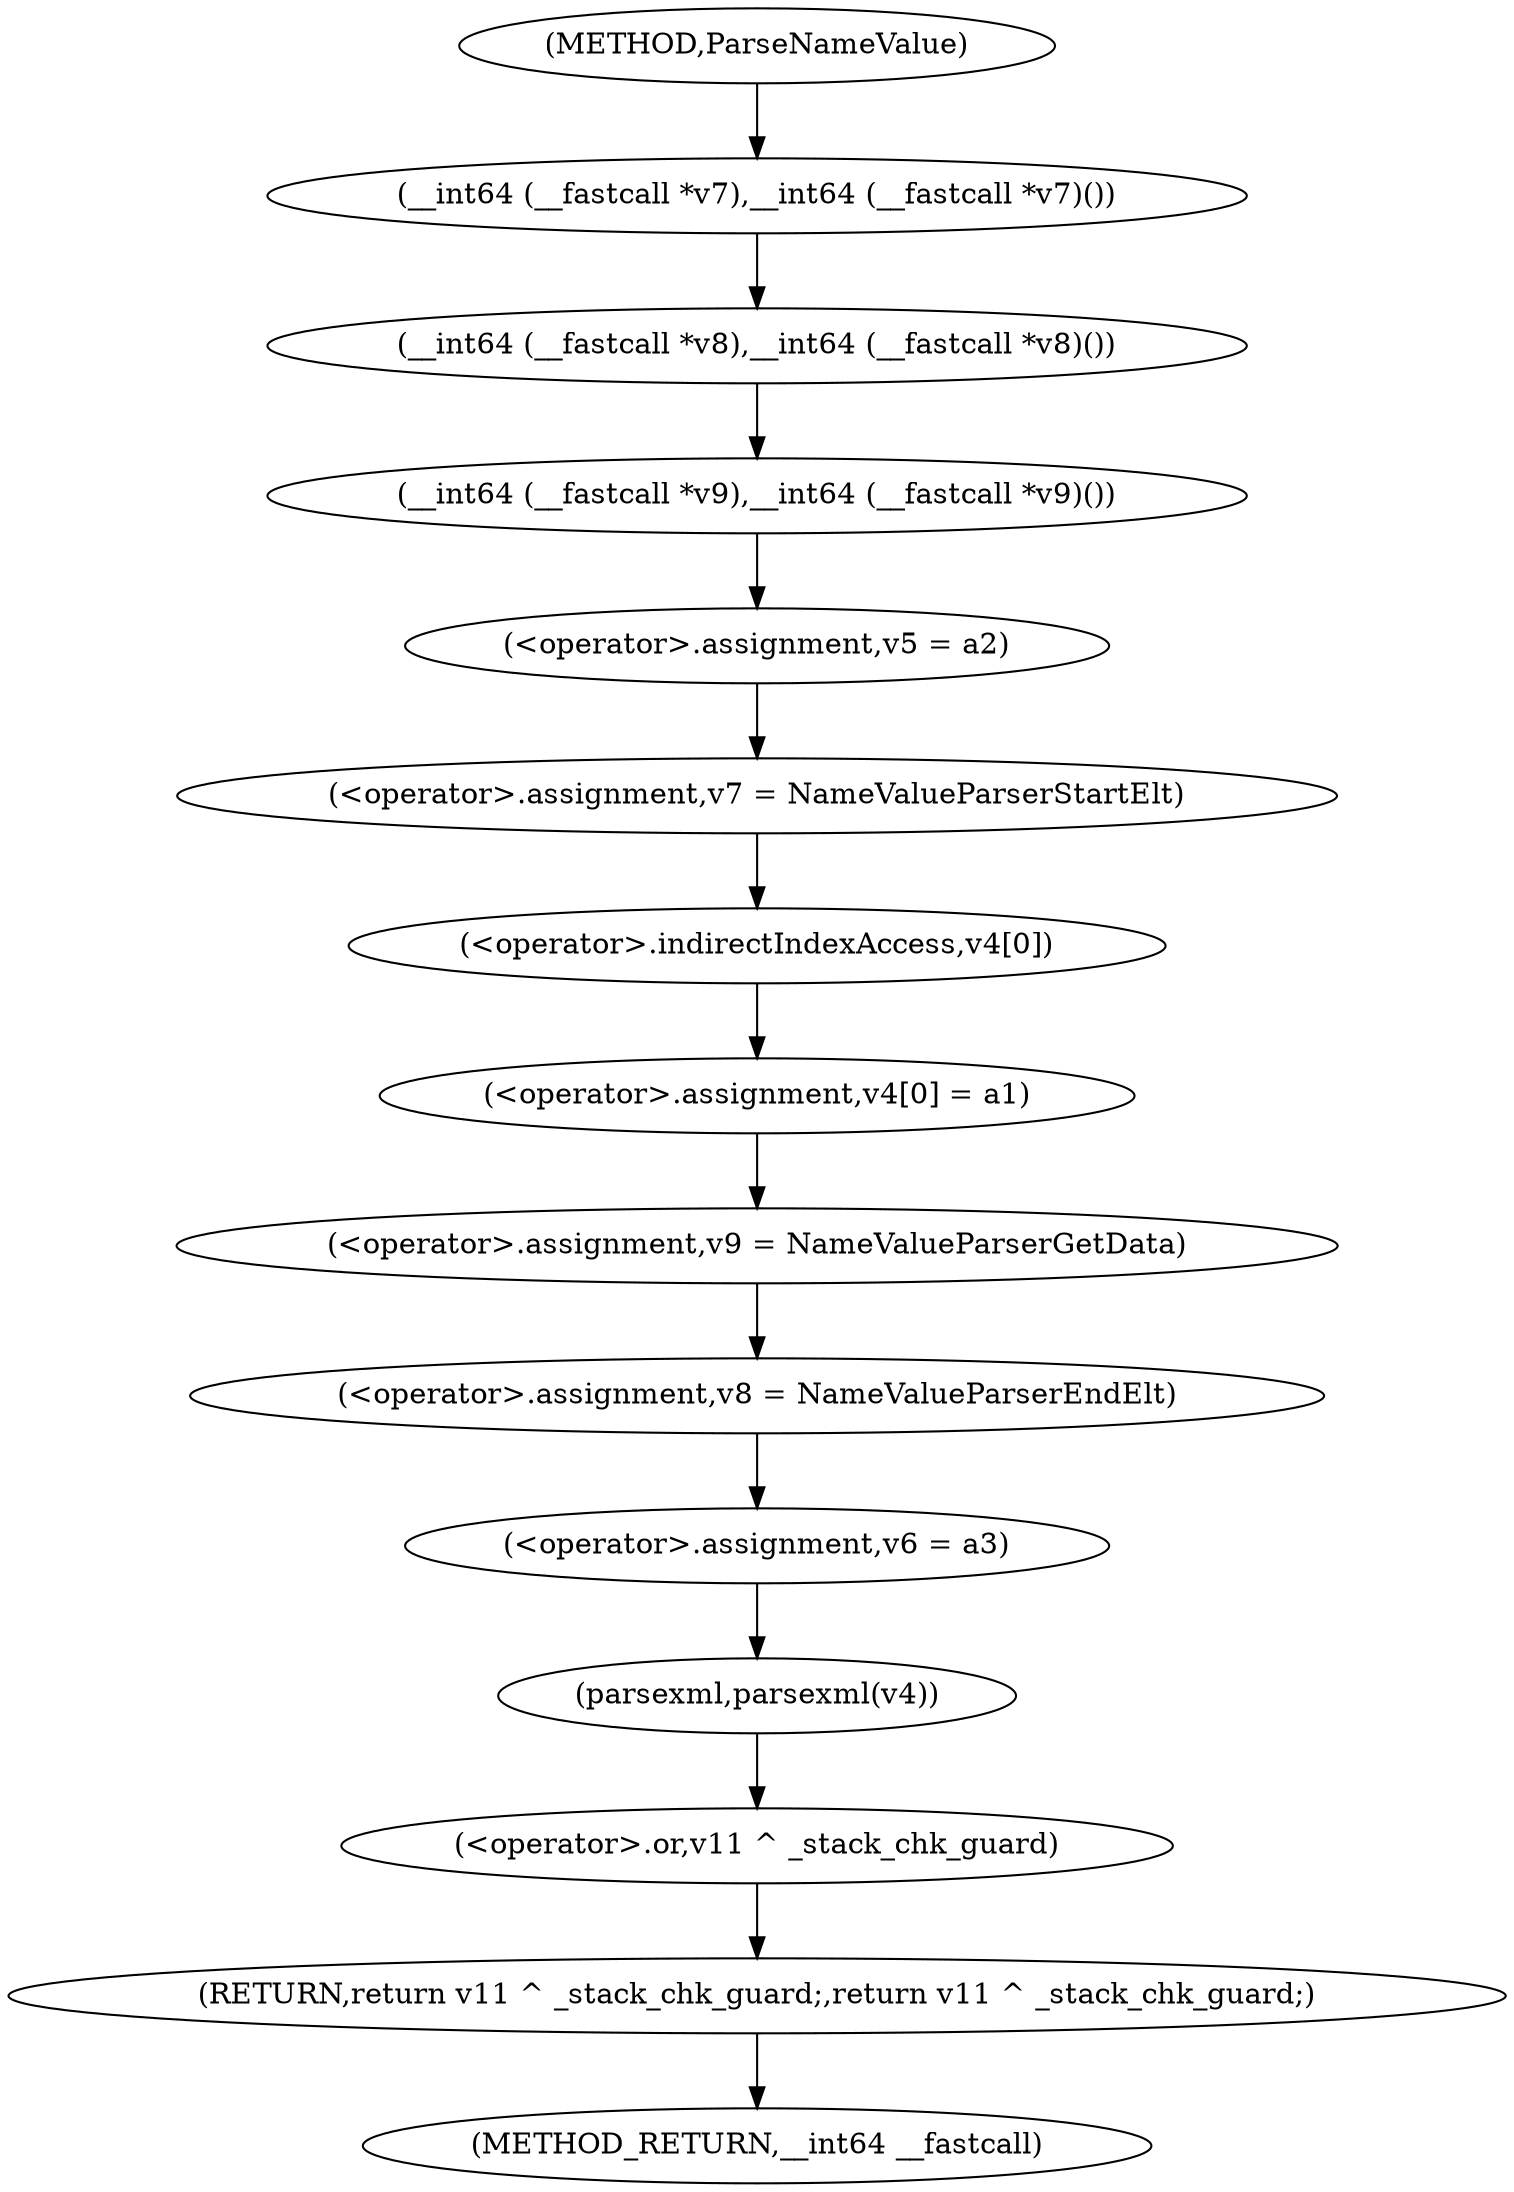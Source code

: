 digraph ParseNameValue {  
"1000117" [label = "(__int64 (__fastcall *v7),__int64 (__fastcall *v7)())" ]
"1000118" [label = "(__int64 (__fastcall *v8),__int64 (__fastcall *v8)())" ]
"1000119" [label = "(__int64 (__fastcall *v9),__int64 (__fastcall *v9)())" ]
"1000124" [label = "(<operator>.assignment,v5 = a2)" ]
"1000127" [label = "(<operator>.assignment,v7 = NameValueParserStartElt)" ]
"1000130" [label = "(<operator>.assignment,v4[0] = a1)" ]
"1000131" [label = "(<operator>.indirectIndexAccess,v4[0])" ]
"1000146" [label = "(<operator>.assignment,v9 = NameValueParserGetData)" ]
"1000149" [label = "(<operator>.assignment,v8 = NameValueParserEndElt)" ]
"1000152" [label = "(<operator>.assignment,v6 = a3)" ]
"1000156" [label = "(parsexml,parsexml(v4))" ]
"1000158" [label = "(RETURN,return v11 ^ _stack_chk_guard;,return v11 ^ _stack_chk_guard;)" ]
"1000159" [label = "(<operator>.or,v11 ^ _stack_chk_guard)" ]
"1000109" [label = "(METHOD,ParseNameValue)" ]
"1000162" [label = "(METHOD_RETURN,__int64 __fastcall)" ]
  "1000117" -> "1000118" 
  "1000118" -> "1000119" 
  "1000119" -> "1000124" 
  "1000124" -> "1000127" 
  "1000127" -> "1000131" 
  "1000130" -> "1000146" 
  "1000131" -> "1000130" 
  "1000146" -> "1000149" 
  "1000149" -> "1000152" 
  "1000152" -> "1000156" 
  "1000156" -> "1000159" 
  "1000158" -> "1000162" 
  "1000159" -> "1000158" 
  "1000109" -> "1000117" 
}
